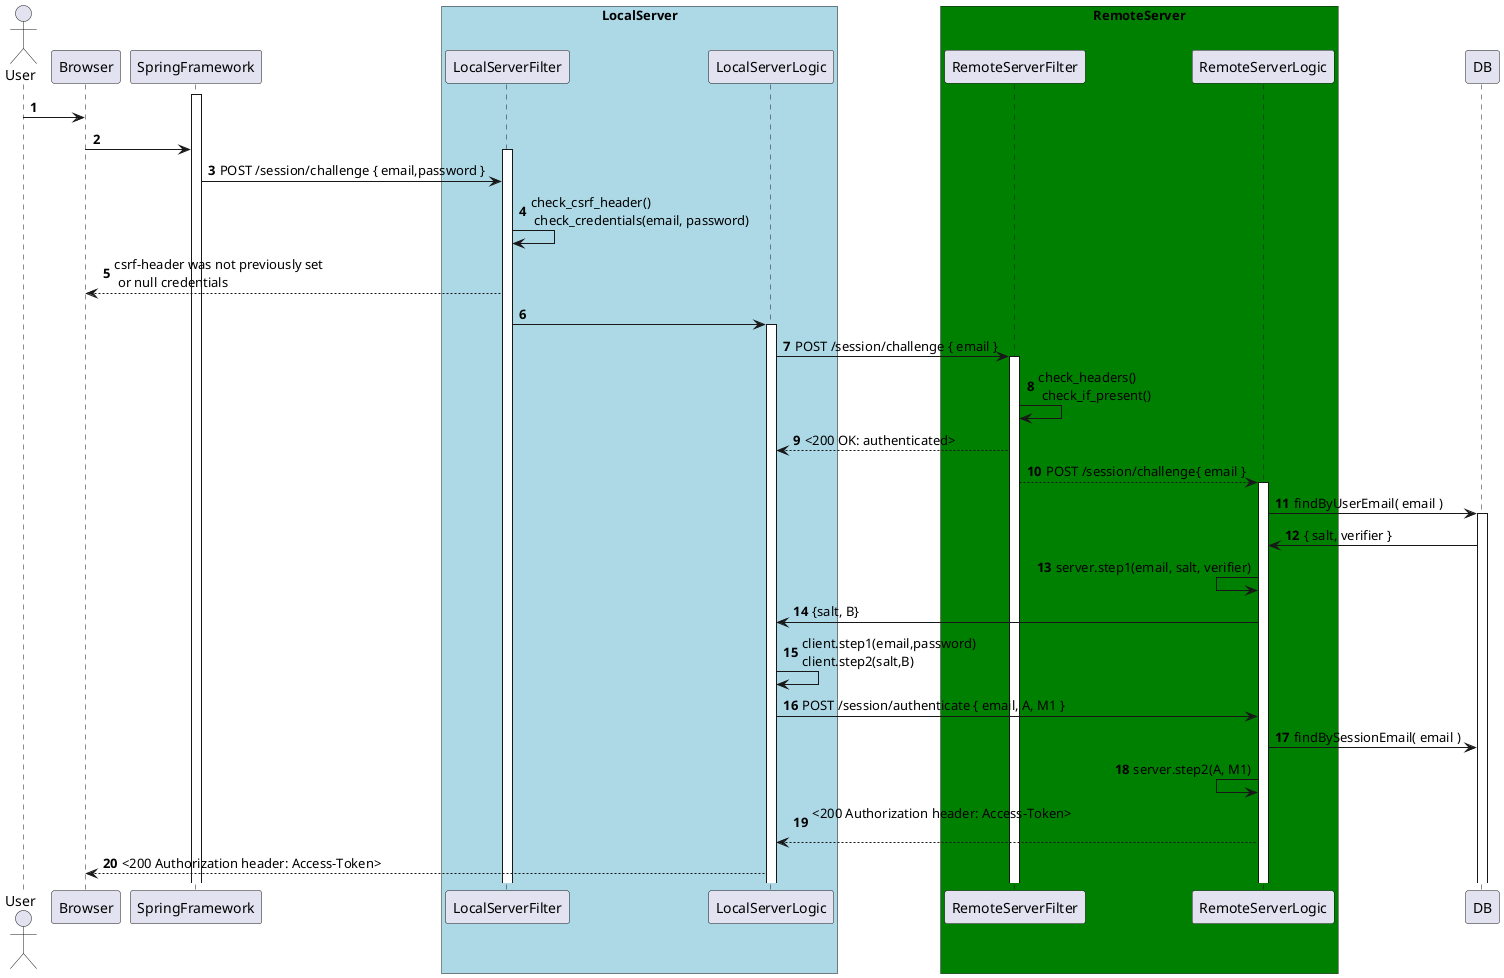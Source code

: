 @startuml
autonumber

actor User
participant Browser

participant SpringFramework
activate SpringFramework

box "LocalServer" #LightBlue

participant LocalServerFilter
participant LocalServerLogic

end box 


box "RemoteServer" #Green

participant RemoteServerFilter
participant RemoteServerLogic

end box 


User -> Browser 

Browser -> SpringFramework

activate LocalServerFilter
SpringFramework -> LocalServerFilter : POST /session/challenge { email,password } 
LocalServerFilter -> LocalServerFilter : check_csrf_header() \n check_credentials(email, password)
LocalServerFilter --> Browser  : csrf-header was not previously set \n or null credentials

LocalServerFilter  -> LocalServerLogic
activate LocalServerLogic
LocalServerLogic -> RemoteServerFilter : POST /session/challenge { email } 

activate RemoteServerFilter 
RemoteServerFilter -> RemoteServerFilter : check_headers() \n check_if_present()

RemoteServerFilter  --> LocalServerLogic : <200 OK: authenticated>

RemoteServerFilter  --> RemoteServerLogic : POST /session/challenge{ email } 
activate RemoteServerLogic 

RemoteServerLogic -> DB : findByUserEmail( email )
activate DB
DB -> RemoteServerLogic : { salt, verifier }
RemoteServerLogic <- RemoteServerLogic : server.step1(email, salt, verifier)

RemoteServerLogic -> LocalServerLogic : {salt, B}

LocalServerLogic -> LocalServerLogic : client.step1(email,password)\nclient.step2(salt,B)
LocalServerLogic -> RemoteServerLogic : POST /session/authenticate { email, A, M1 }
RemoteServerLogic -> DB : findBySessionEmail( email )

RemoteServerLogic <- RemoteServerLogic : server.step2(A, M1)

RemoteServerLogic --> LocalServerLogic : <200 Authorization header: Access-Token> \n

LocalServerLogic --> Browser : <200 Authorization header: Access-Token>


@enduml